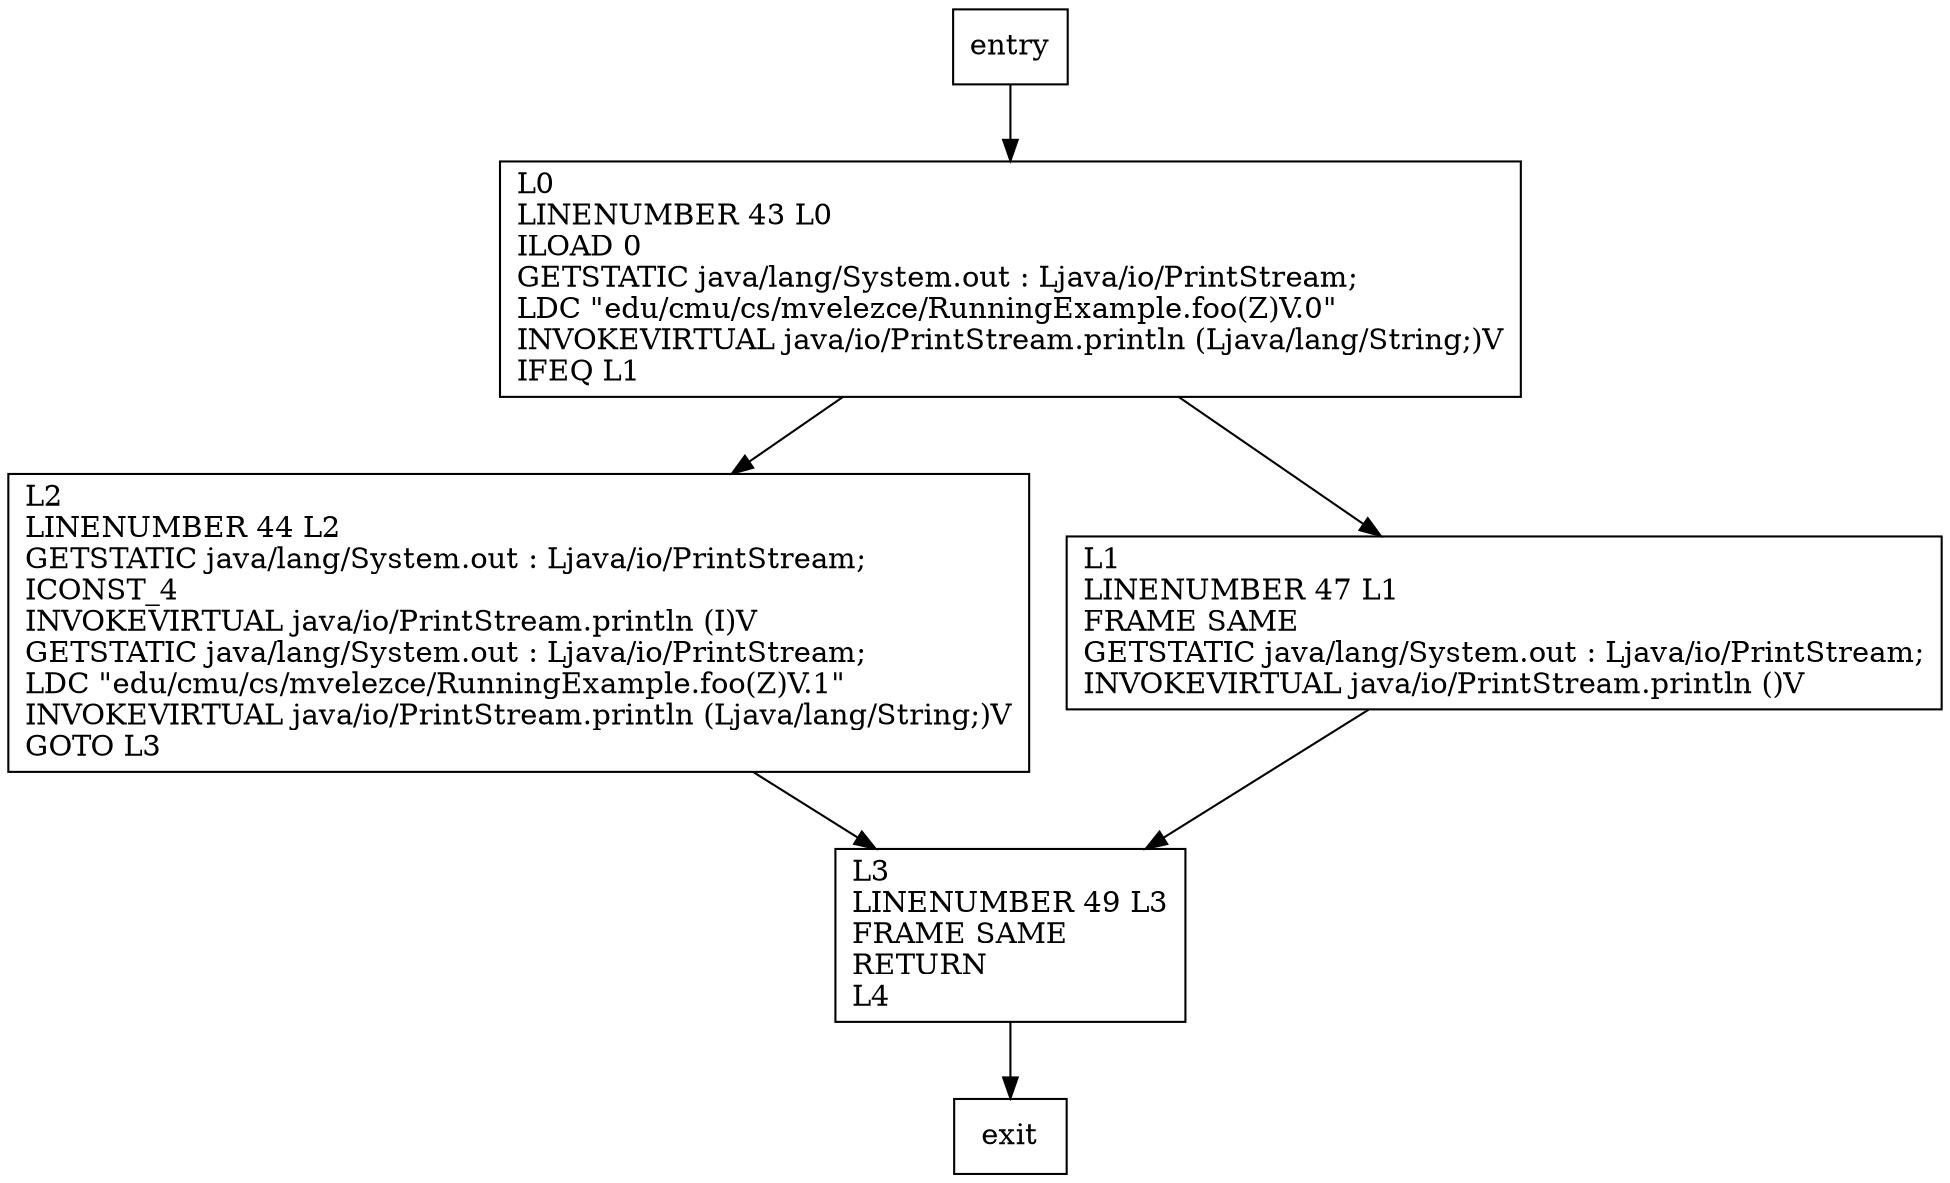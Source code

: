 digraph foo {
node [shape=record];
2005167404 [label="L2\lLINENUMBER 44 L2\lGETSTATIC java/lang/System.out : Ljava/io/PrintStream;\lICONST_4\lINVOKEVIRTUAL java/io/PrintStream.println (I)V\lGETSTATIC java/lang/System.out : Ljava/io/PrintStream;\lLDC \"edu/cmu/cs/mvelezce/RunningExample.foo(Z)V.1\"\lINVOKEVIRTUAL java/io/PrintStream.println (Ljava/lang/String;)V\lGOTO L3\l"];
1291113768 [label="L0\lLINENUMBER 43 L0\lILOAD 0\lGETSTATIC java/lang/System.out : Ljava/io/PrintStream;\lLDC \"edu/cmu/cs/mvelezce/RunningExample.foo(Z)V.0\"\lINVOKEVIRTUAL java/io/PrintStream.println (Ljava/lang/String;)V\lIFEQ L1\l"];
1418385211 [label="L1\lLINENUMBER 47 L1\lFRAME SAME\lGETSTATIC java/lang/System.out : Ljava/io/PrintStream;\lINVOKEVIRTUAL java/io/PrintStream.println ()V\l"];
1282811396 [label="L3\lLINENUMBER 49 L3\lFRAME SAME\lRETURN\lL4\l"];
entry;
exit;
entry -> 1291113768;
2005167404 -> 1282811396;
1291113768 -> 2005167404;
1291113768 -> 1418385211;
1418385211 -> 1282811396;
1282811396 -> exit;
}
